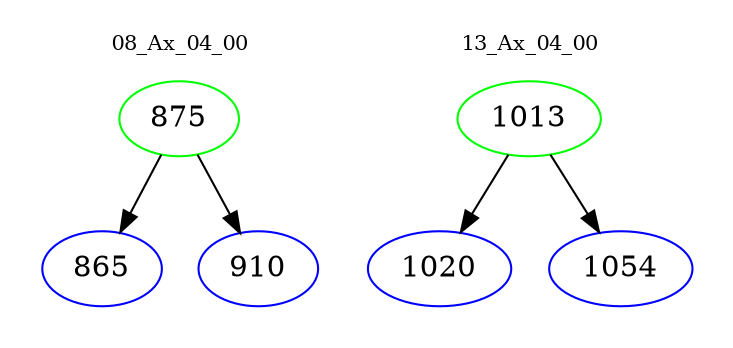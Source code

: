 digraph{
subgraph cluster_0 {
color = white
label = "08_Ax_04_00";
fontsize=10;
T0_875 [label="875", color="green"]
T0_875 -> T0_865 [color="black"]
T0_865 [label="865", color="blue"]
T0_875 -> T0_910 [color="black"]
T0_910 [label="910", color="blue"]
}
subgraph cluster_1 {
color = white
label = "13_Ax_04_00";
fontsize=10;
T1_1013 [label="1013", color="green"]
T1_1013 -> T1_1020 [color="black"]
T1_1020 [label="1020", color="blue"]
T1_1013 -> T1_1054 [color="black"]
T1_1054 [label="1054", color="blue"]
}
}
